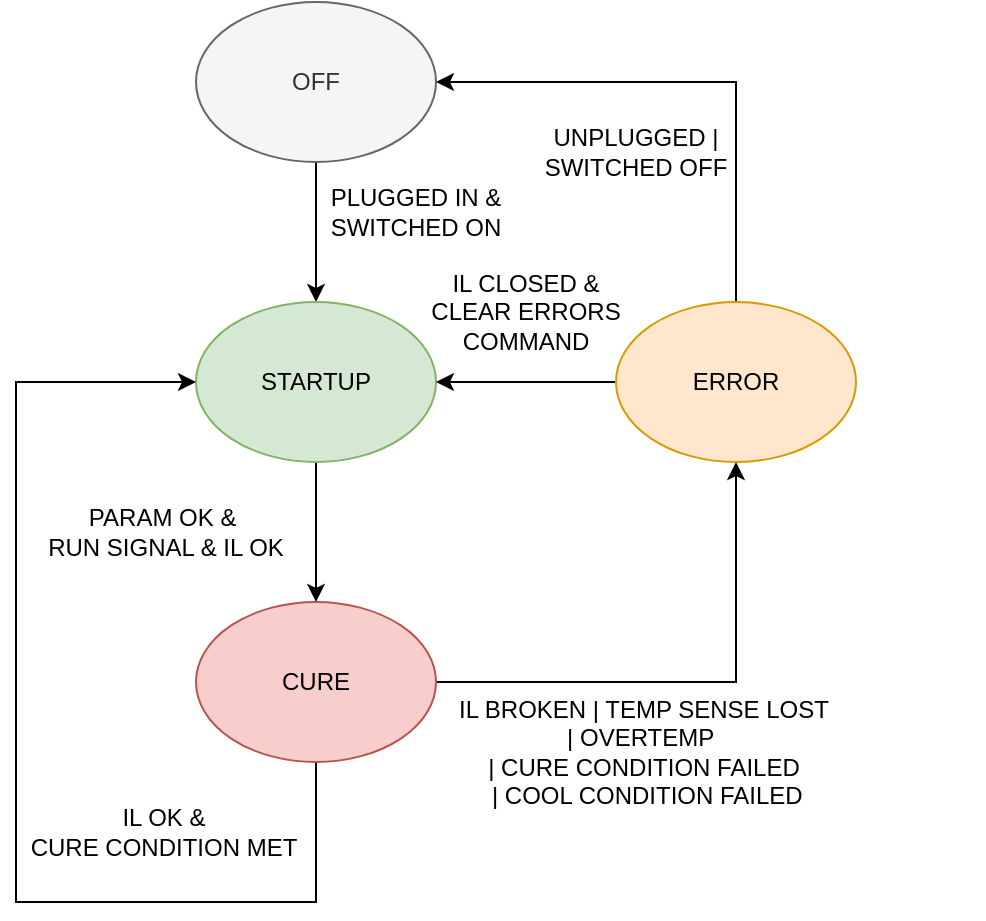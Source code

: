 <mxfile version="16.1.2" type="device"><diagram id="qY6lJwsbNQLUSJIfx_1U" name="Page-1"><mxGraphModel dx="813" dy="494" grid="1" gridSize="10" guides="1" tooltips="1" connect="1" arrows="1" fold="1" page="1" pageScale="1" pageWidth="1100" pageHeight="850" math="0" shadow="0"><root><mxCell id="0"/><mxCell id="1" parent="0"/><mxCell id="6W9lMyyGQ805O7yqmKuk-6" style="edgeStyle=orthogonalEdgeStyle;rounded=0;orthogonalLoop=1;jettySize=auto;html=1;exitX=0.5;exitY=1;exitDx=0;exitDy=0;entryX=0.5;entryY=0;entryDx=0;entryDy=0;" parent="1" source="6W9lMyyGQ805O7yqmKuk-1" target="6W9lMyyGQ805O7yqmKuk-2" edge="1"><mxGeometry relative="1" as="geometry"/></mxCell><mxCell id="6W9lMyyGQ805O7yqmKuk-1" value="OFF" style="ellipse;whiteSpace=wrap;html=1;fillColor=#f5f5f5;fontColor=#333333;strokeColor=#666666;" parent="1" vertex="1"><mxGeometry x="500" y="110" width="120" height="80" as="geometry"/></mxCell><mxCell id="6W9lMyyGQ805O7yqmKuk-11" style="edgeStyle=orthogonalEdgeStyle;rounded=0;orthogonalLoop=1;jettySize=auto;html=1;" parent="1" source="6W9lMyyGQ805O7yqmKuk-2" target="6W9lMyyGQ805O7yqmKuk-3" edge="1"><mxGeometry relative="1" as="geometry"/></mxCell><mxCell id="6W9lMyyGQ805O7yqmKuk-2" value="STARTUP" style="ellipse;whiteSpace=wrap;html=1;fillColor=#d5e8d4;strokeColor=#82b366;" parent="1" vertex="1"><mxGeometry x="500" y="260" width="120" height="80" as="geometry"/></mxCell><mxCell id="6W9lMyyGQ805O7yqmKuk-9" style="edgeStyle=orthogonalEdgeStyle;rounded=0;orthogonalLoop=1;jettySize=auto;html=1;exitX=1;exitY=0.5;exitDx=0;exitDy=0;" parent="1" source="6W9lMyyGQ805O7yqmKuk-3" target="6W9lMyyGQ805O7yqmKuk-4" edge="1"><mxGeometry relative="1" as="geometry"/></mxCell><mxCell id="QDwEru4D86nYv1hDEnQf-1" style="edgeStyle=orthogonalEdgeStyle;rounded=0;jumpStyle=arc;orthogonalLoop=1;jettySize=auto;html=1;exitX=0.5;exitY=1;exitDx=0;exitDy=0;entryX=0;entryY=0.5;entryDx=0;entryDy=0;endArrow=classic;endFill=1;strokeColor=#000000;strokeWidth=1;" edge="1" parent="1" source="6W9lMyyGQ805O7yqmKuk-3" target="6W9lMyyGQ805O7yqmKuk-2"><mxGeometry relative="1" as="geometry"><Array as="points"><mxPoint x="560" y="560"/><mxPoint x="410" y="560"/><mxPoint x="410" y="300"/></Array></mxGeometry></mxCell><mxCell id="6W9lMyyGQ805O7yqmKuk-3" value="CURE" style="ellipse;whiteSpace=wrap;html=1;fillColor=#f8cecc;strokeColor=#b85450;" parent="1" vertex="1"><mxGeometry x="500" y="410" width="120" height="80" as="geometry"/></mxCell><mxCell id="6W9lMyyGQ805O7yqmKuk-21" style="edgeStyle=orthogonalEdgeStyle;rounded=0;orthogonalLoop=1;jettySize=auto;html=1;exitX=0;exitY=0.5;exitDx=0;exitDy=0;" parent="1" source="6W9lMyyGQ805O7yqmKuk-4" target="6W9lMyyGQ805O7yqmKuk-2" edge="1"><mxGeometry relative="1" as="geometry"/></mxCell><mxCell id="6W9lMyyGQ805O7yqmKuk-23" style="edgeStyle=orthogonalEdgeStyle;rounded=0;orthogonalLoop=1;jettySize=auto;html=1;entryX=1;entryY=0.5;entryDx=0;entryDy=0;" parent="1" source="6W9lMyyGQ805O7yqmKuk-4" target="6W9lMyyGQ805O7yqmKuk-1" edge="1"><mxGeometry relative="1" as="geometry"><Array as="points"><mxPoint x="770" y="150"/></Array></mxGeometry></mxCell><mxCell id="6W9lMyyGQ805O7yqmKuk-4" value="ERROR" style="ellipse;whiteSpace=wrap;html=1;fillColor=#ffe6cc;strokeColor=#d79b00;" parent="1" vertex="1"><mxGeometry x="710" y="260" width="120" height="80" as="geometry"/></mxCell><mxCell id="6W9lMyyGQ805O7yqmKuk-7" value="PLUGGED IN &amp;amp;&lt;br&gt;SWITCHED ON" style="text;html=1;strokeColor=none;fillColor=none;align=center;verticalAlign=middle;whiteSpace=wrap;rounded=0;" parent="1" vertex="1"><mxGeometry x="560" y="200" width="100" height="30" as="geometry"/></mxCell><mxCell id="6W9lMyyGQ805O7yqmKuk-8" value="PARAM OK &amp;amp;&amp;nbsp;&lt;br&gt;RUN SIGNAL &amp;amp; IL OK" style="text;html=1;strokeColor=none;fillColor=none;align=center;verticalAlign=middle;whiteSpace=wrap;rounded=0;" parent="1" vertex="1"><mxGeometry x="420" y="350" width="130" height="50" as="geometry"/></mxCell><mxCell id="6W9lMyyGQ805O7yqmKuk-10" value="IL BROKEN | TEMP SENSE LOST &lt;br&gt;| OVERTEMP&amp;nbsp;&lt;br&gt;| CURE CONDITION FAILED&lt;br&gt;&amp;nbsp;|&amp;nbsp;COOL CONDITION FAILED" style="text;html=1;strokeColor=none;fillColor=none;align=center;verticalAlign=middle;whiteSpace=wrap;rounded=0;" parent="1" vertex="1"><mxGeometry x="554" y="470" width="340" height="30" as="geometry"/></mxCell><mxCell id="6W9lMyyGQ805O7yqmKuk-17" value="IL OK &amp;amp;&lt;br&gt;CURE CONDITION MET" style="text;html=1;strokeColor=none;fillColor=none;align=center;verticalAlign=middle;whiteSpace=wrap;rounded=0;" parent="1" vertex="1"><mxGeometry x="414" y="500" width="140" height="50" as="geometry"/></mxCell><mxCell id="6W9lMyyGQ805O7yqmKuk-22" value="IL CLOSED &amp;amp;&lt;br&gt;CLEAR ERRORS COMMAND" style="text;html=1;strokeColor=none;fillColor=none;align=center;verticalAlign=middle;whiteSpace=wrap;rounded=0;" parent="1" vertex="1"><mxGeometry x="590" y="250" width="150" height="30" as="geometry"/></mxCell><mxCell id="6W9lMyyGQ805O7yqmKuk-26" value="UNPLUGGED | SWITCHED OFF" style="text;html=1;strokeColor=none;fillColor=none;align=center;verticalAlign=middle;whiteSpace=wrap;rounded=0;" parent="1" vertex="1"><mxGeometry x="670" y="170" width="100" height="30" as="geometry"/></mxCell></root></mxGraphModel></diagram></mxfile>